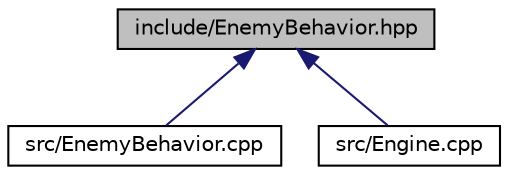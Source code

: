 digraph "include/EnemyBehavior.hpp"
{
  edge [fontname="Helvetica",fontsize="10",labelfontname="Helvetica",labelfontsize="10"];
  node [fontname="Helvetica",fontsize="10",shape=record];
  Node6 [label="include/EnemyBehavior.hpp",height=0.2,width=0.4,color="black", fillcolor="grey75", style="filled", fontcolor="black"];
  Node6 -> Node7 [dir="back",color="midnightblue",fontsize="10",style="solid",fontname="Helvetica"];
  Node7 [label="src/EnemyBehavior.cpp",height=0.2,width=0.4,color="black", fillcolor="white", style="filled",URL="$EnemyBehavior_8cpp.html"];
  Node6 -> Node8 [dir="back",color="midnightblue",fontsize="10",style="solid",fontname="Helvetica"];
  Node8 [label="src/Engine.cpp",height=0.2,width=0.4,color="black", fillcolor="white", style="filled",URL="$src_2Engine_8cpp.html"];
}
